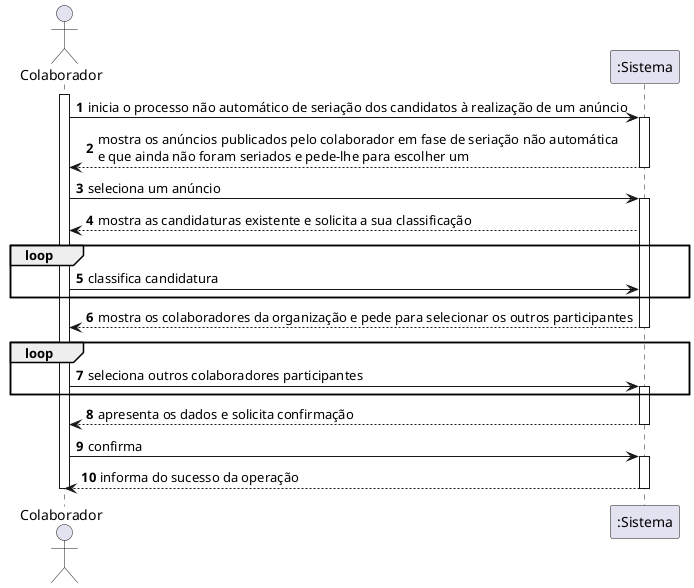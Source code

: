 @startuml
autonumber

actor "Colaborador" as COLAB

participant ":Sistema" as SIST

activate COLAB

COLAB -> SIST : inicia o processo não automático de seriação dos candidatos à realização de um anúncio
activate SIST
SIST --> COLAB : mostra os anúncios publicados pelo colaborador em fase de seriação não automática \ne que ainda não foram seriados e pede-lhe para escolher um
deactivate SIST

COLAB -> SIST : seleciona um anúncio
activate SIST

SIST --> COLAB : mostra as candidaturas existente e solicita a sua classificação
loop
COLAB -> SIST : classifica candidatura
end loop
activate SIST
SIST --> COLAB : mostra os colaboradores da organização e pede para selecionar os outros participantes
deactivate SIST

loop
COLAB -> SIST : seleciona outros colaboradores participantes
activate SIST
end loop
SIST --> COLAB : apresenta os dados e solicita confirmação
deactivate SIST

COLAB -> SIST : confirma
activate SIST
SIST --> COLAB : informa do sucesso da operação
deactivate SIST

deactivate COLAB
@enduml